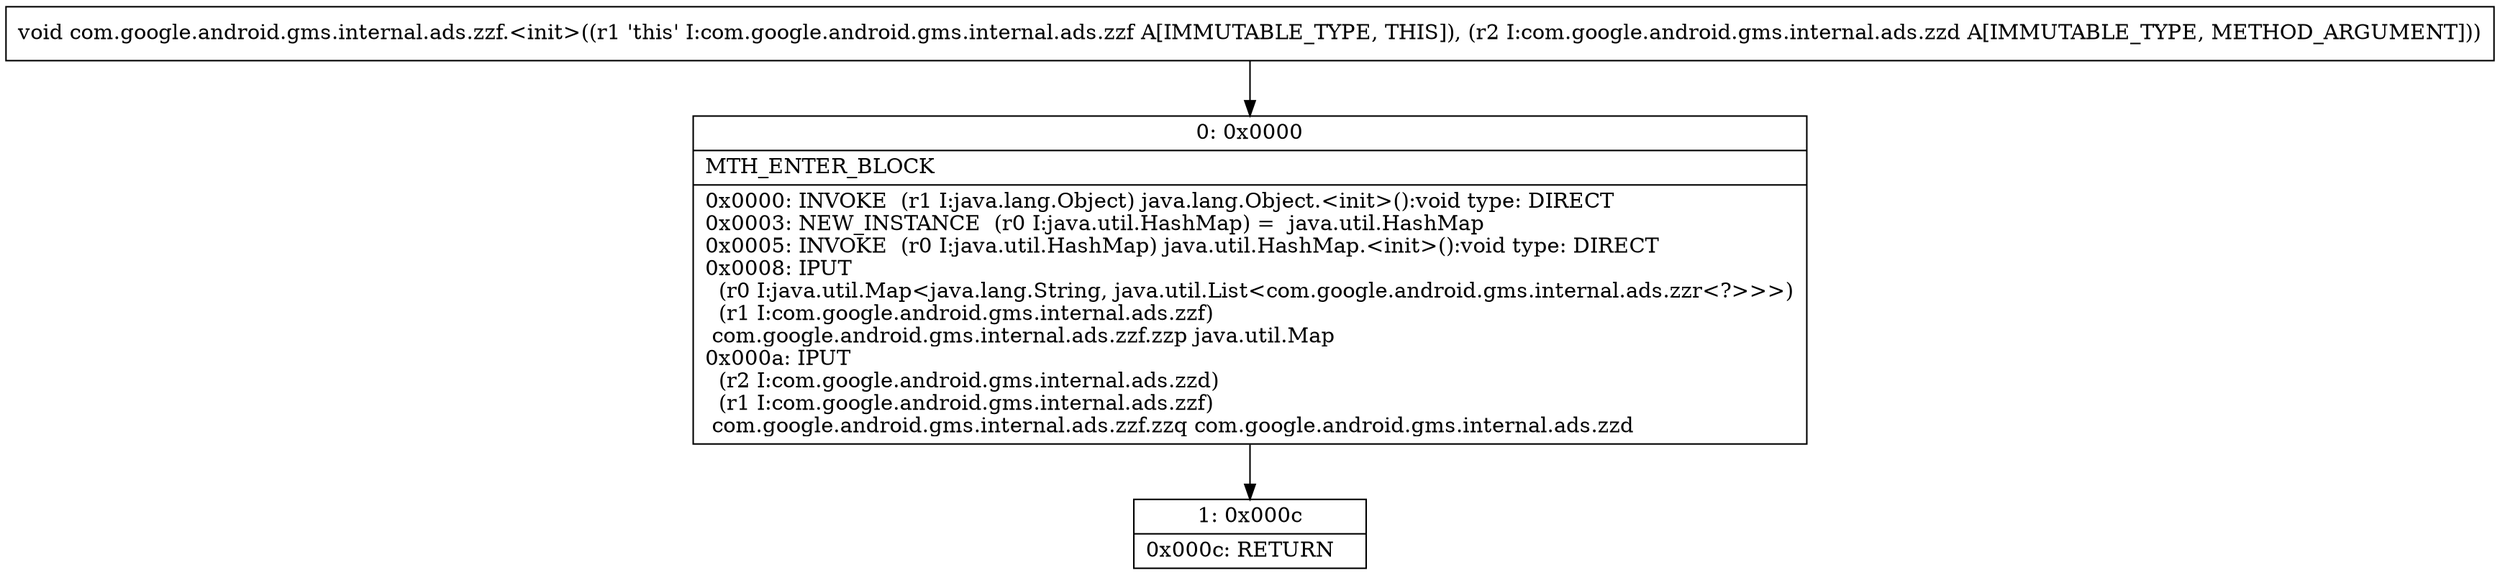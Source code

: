 digraph "CFG forcom.google.android.gms.internal.ads.zzf.\<init\>(Lcom\/google\/android\/gms\/internal\/ads\/zzd;)V" {
Node_0 [shape=record,label="{0\:\ 0x0000|MTH_ENTER_BLOCK\l|0x0000: INVOKE  (r1 I:java.lang.Object) java.lang.Object.\<init\>():void type: DIRECT \l0x0003: NEW_INSTANCE  (r0 I:java.util.HashMap) =  java.util.HashMap \l0x0005: INVOKE  (r0 I:java.util.HashMap) java.util.HashMap.\<init\>():void type: DIRECT \l0x0008: IPUT  \l  (r0 I:java.util.Map\<java.lang.String, java.util.List\<com.google.android.gms.internal.ads.zzr\<?\>\>\>)\l  (r1 I:com.google.android.gms.internal.ads.zzf)\l com.google.android.gms.internal.ads.zzf.zzp java.util.Map \l0x000a: IPUT  \l  (r2 I:com.google.android.gms.internal.ads.zzd)\l  (r1 I:com.google.android.gms.internal.ads.zzf)\l com.google.android.gms.internal.ads.zzf.zzq com.google.android.gms.internal.ads.zzd \l}"];
Node_1 [shape=record,label="{1\:\ 0x000c|0x000c: RETURN   \l}"];
MethodNode[shape=record,label="{void com.google.android.gms.internal.ads.zzf.\<init\>((r1 'this' I:com.google.android.gms.internal.ads.zzf A[IMMUTABLE_TYPE, THIS]), (r2 I:com.google.android.gms.internal.ads.zzd A[IMMUTABLE_TYPE, METHOD_ARGUMENT])) }"];
MethodNode -> Node_0;
Node_0 -> Node_1;
}

